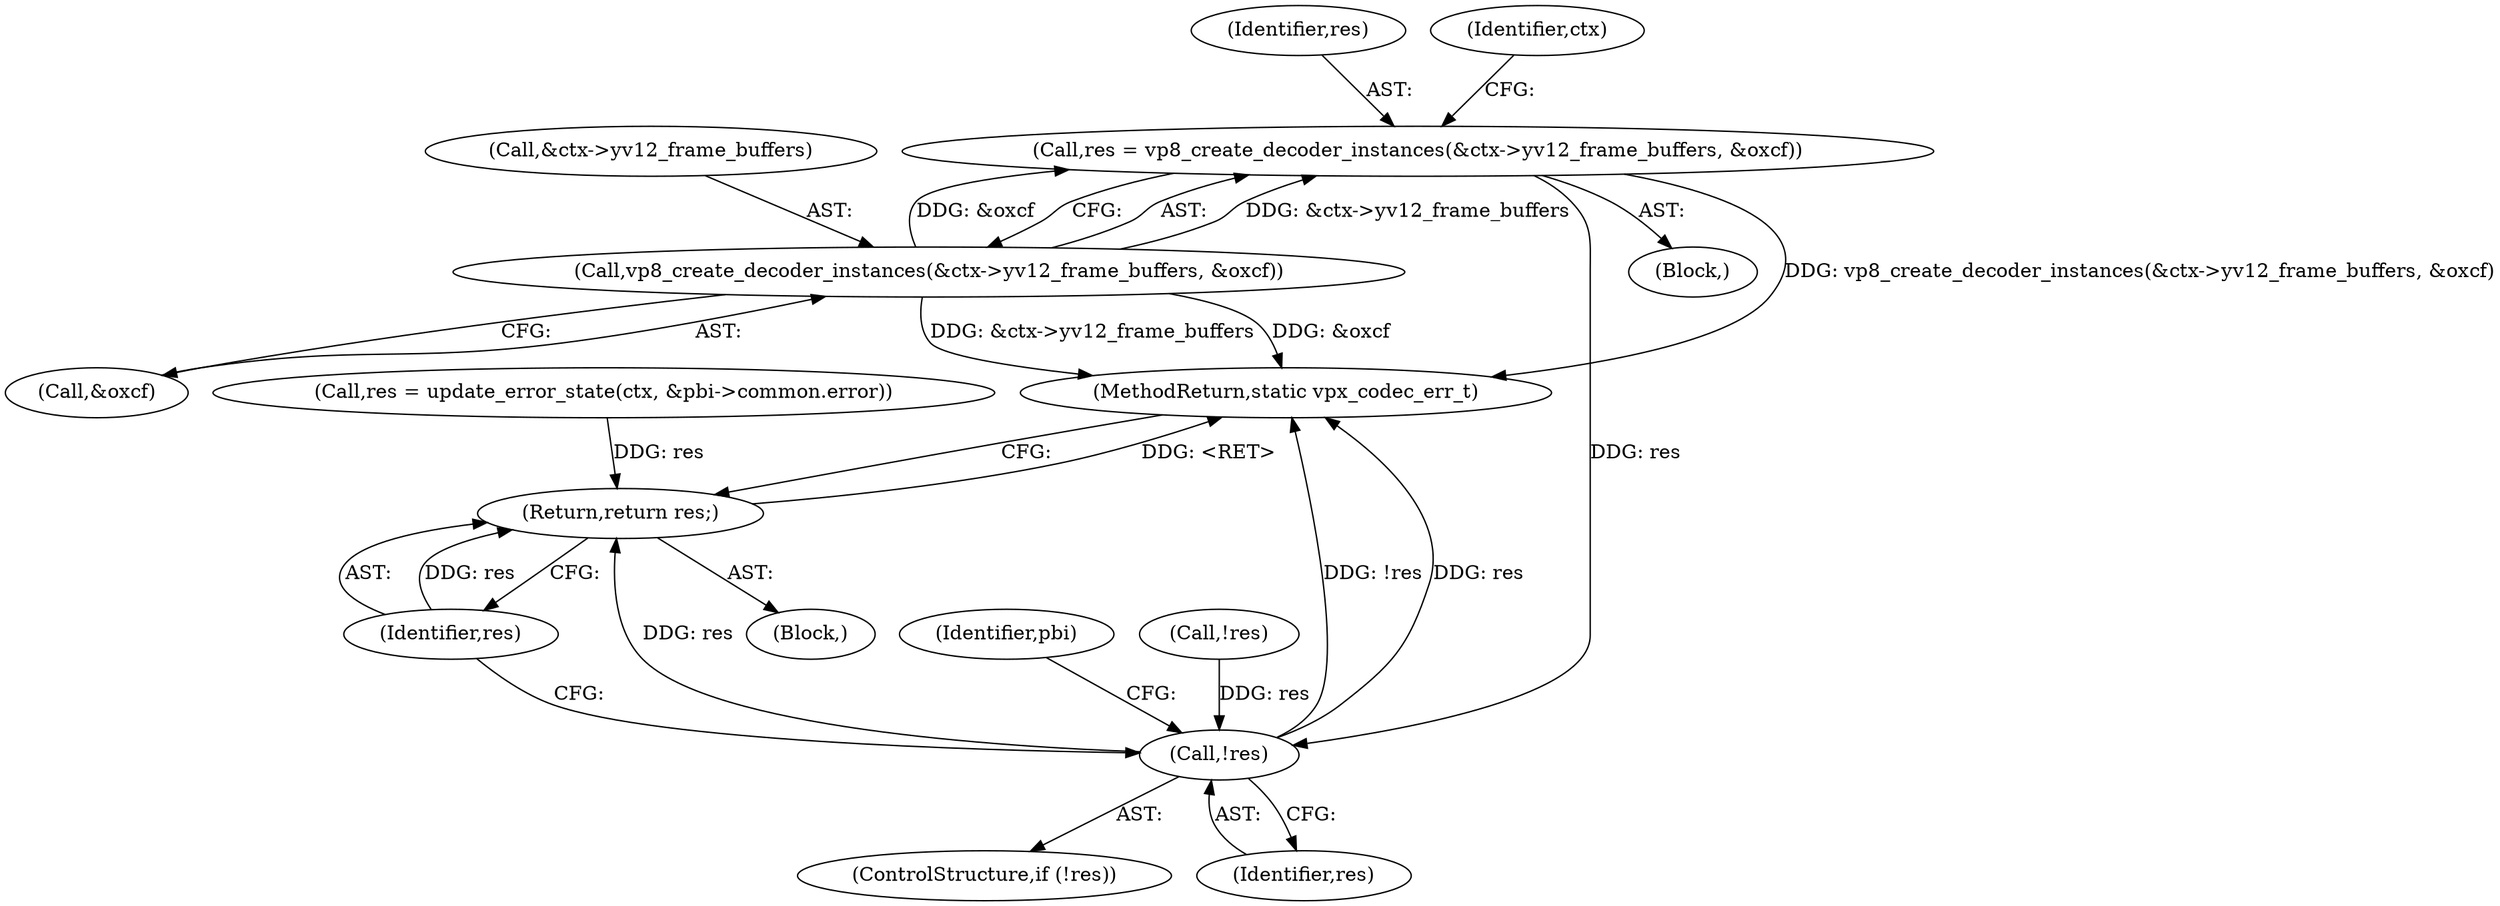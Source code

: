 digraph "0_Android_063be1485e0099bc81ace3a08b0ec9186dcad693@API" {
"1000346" [label="(Call,res = vp8_create_decoder_instances(&ctx->yv12_frame_buffers, &oxcf))"];
"1000348" [label="(Call,vp8_create_decoder_instances(&ctx->yv12_frame_buffers, &oxcf))"];
"1000392" [label="(Call,!res)"];
"1000736" [label="(Return,return res;)"];
"1000347" [label="(Identifier,res)"];
"1000353" [label="(Call,&oxcf)"];
"1000357" [label="(Identifier,ctx)"];
"1000346" [label="(Call,res = vp8_create_decoder_instances(&ctx->yv12_frame_buffers, &oxcf))"];
"1000391" [label="(ControlStructure,if (!res))"];
"1000736" [label="(Return,return res;)"];
"1000738" [label="(MethodReturn,static vpx_codec_err_t)"];
"1000393" [label="(Identifier,res)"];
"1000348" [label="(Call,vp8_create_decoder_instances(&ctx->yv12_frame_buffers, &oxcf))"];
"1000392" [label="(Call,!res)"];
"1000119" [label="(Block,)"];
"1000397" [label="(Identifier,pbi)"];
"1000737" [label="(Identifier,res)"];
"1000251" [label="(Call,!res)"];
"1000349" [label="(Call,&ctx->yv12_frame_buffers)"];
"1000719" [label="(Call,res = update_error_state(ctx, &pbi->common.error))"];
"1000257" [label="(Block,)"];
"1000346" -> "1000257"  [label="AST: "];
"1000346" -> "1000348"  [label="CFG: "];
"1000347" -> "1000346"  [label="AST: "];
"1000348" -> "1000346"  [label="AST: "];
"1000357" -> "1000346"  [label="CFG: "];
"1000346" -> "1000738"  [label="DDG: vp8_create_decoder_instances(&ctx->yv12_frame_buffers, &oxcf)"];
"1000348" -> "1000346"  [label="DDG: &ctx->yv12_frame_buffers"];
"1000348" -> "1000346"  [label="DDG: &oxcf"];
"1000346" -> "1000392"  [label="DDG: res"];
"1000348" -> "1000353"  [label="CFG: "];
"1000349" -> "1000348"  [label="AST: "];
"1000353" -> "1000348"  [label="AST: "];
"1000348" -> "1000738"  [label="DDG: &ctx->yv12_frame_buffers"];
"1000348" -> "1000738"  [label="DDG: &oxcf"];
"1000392" -> "1000391"  [label="AST: "];
"1000392" -> "1000393"  [label="CFG: "];
"1000393" -> "1000392"  [label="AST: "];
"1000397" -> "1000392"  [label="CFG: "];
"1000737" -> "1000392"  [label="CFG: "];
"1000392" -> "1000738"  [label="DDG: !res"];
"1000392" -> "1000738"  [label="DDG: res"];
"1000251" -> "1000392"  [label="DDG: res"];
"1000392" -> "1000736"  [label="DDG: res"];
"1000736" -> "1000119"  [label="AST: "];
"1000736" -> "1000737"  [label="CFG: "];
"1000737" -> "1000736"  [label="AST: "];
"1000738" -> "1000736"  [label="CFG: "];
"1000736" -> "1000738"  [label="DDG: <RET>"];
"1000737" -> "1000736"  [label="DDG: res"];
"1000719" -> "1000736"  [label="DDG: res"];
}
